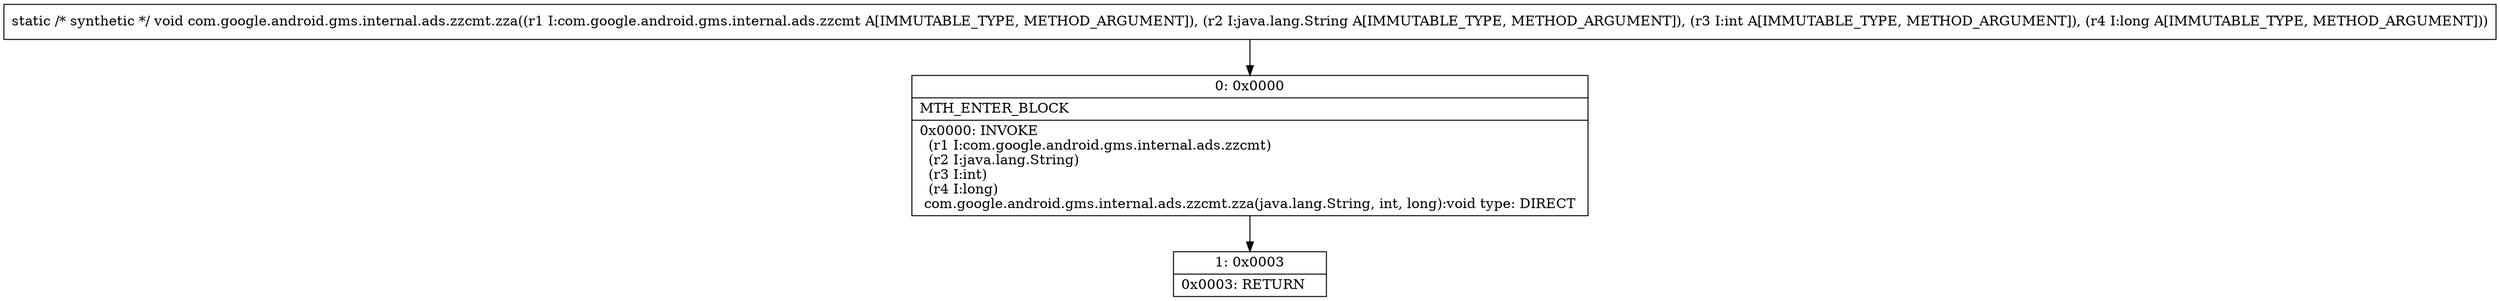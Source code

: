 digraph "CFG forcom.google.android.gms.internal.ads.zzcmt.zza(Lcom\/google\/android\/gms\/internal\/ads\/zzcmt;Ljava\/lang\/String;IJ)V" {
Node_0 [shape=record,label="{0\:\ 0x0000|MTH_ENTER_BLOCK\l|0x0000: INVOKE  \l  (r1 I:com.google.android.gms.internal.ads.zzcmt)\l  (r2 I:java.lang.String)\l  (r3 I:int)\l  (r4 I:long)\l com.google.android.gms.internal.ads.zzcmt.zza(java.lang.String, int, long):void type: DIRECT \l}"];
Node_1 [shape=record,label="{1\:\ 0x0003|0x0003: RETURN   \l}"];
MethodNode[shape=record,label="{static \/* synthetic *\/ void com.google.android.gms.internal.ads.zzcmt.zza((r1 I:com.google.android.gms.internal.ads.zzcmt A[IMMUTABLE_TYPE, METHOD_ARGUMENT]), (r2 I:java.lang.String A[IMMUTABLE_TYPE, METHOD_ARGUMENT]), (r3 I:int A[IMMUTABLE_TYPE, METHOD_ARGUMENT]), (r4 I:long A[IMMUTABLE_TYPE, METHOD_ARGUMENT])) }"];
MethodNode -> Node_0;
Node_0 -> Node_1;
}

